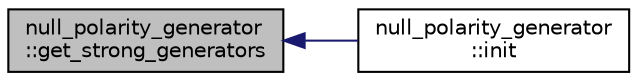 digraph "null_polarity_generator::get_strong_generators"
{
  edge [fontname="Helvetica",fontsize="10",labelfontname="Helvetica",labelfontsize="10"];
  node [fontname="Helvetica",fontsize="10",shape=record];
  rankdir="LR";
  Node78 [label="null_polarity_generator\l::get_strong_generators",height=0.2,width=0.4,color="black", fillcolor="grey75", style="filled", fontcolor="black"];
  Node78 -> Node79 [dir="back",color="midnightblue",fontsize="10",style="solid",fontname="Helvetica"];
  Node79 [label="null_polarity_generator\l::init",height=0.2,width=0.4,color="black", fillcolor="white", style="filled",URL="$df/db3/classnull__polarity__generator.html#acb3572953351234f30a9a73debb27646"];
}

